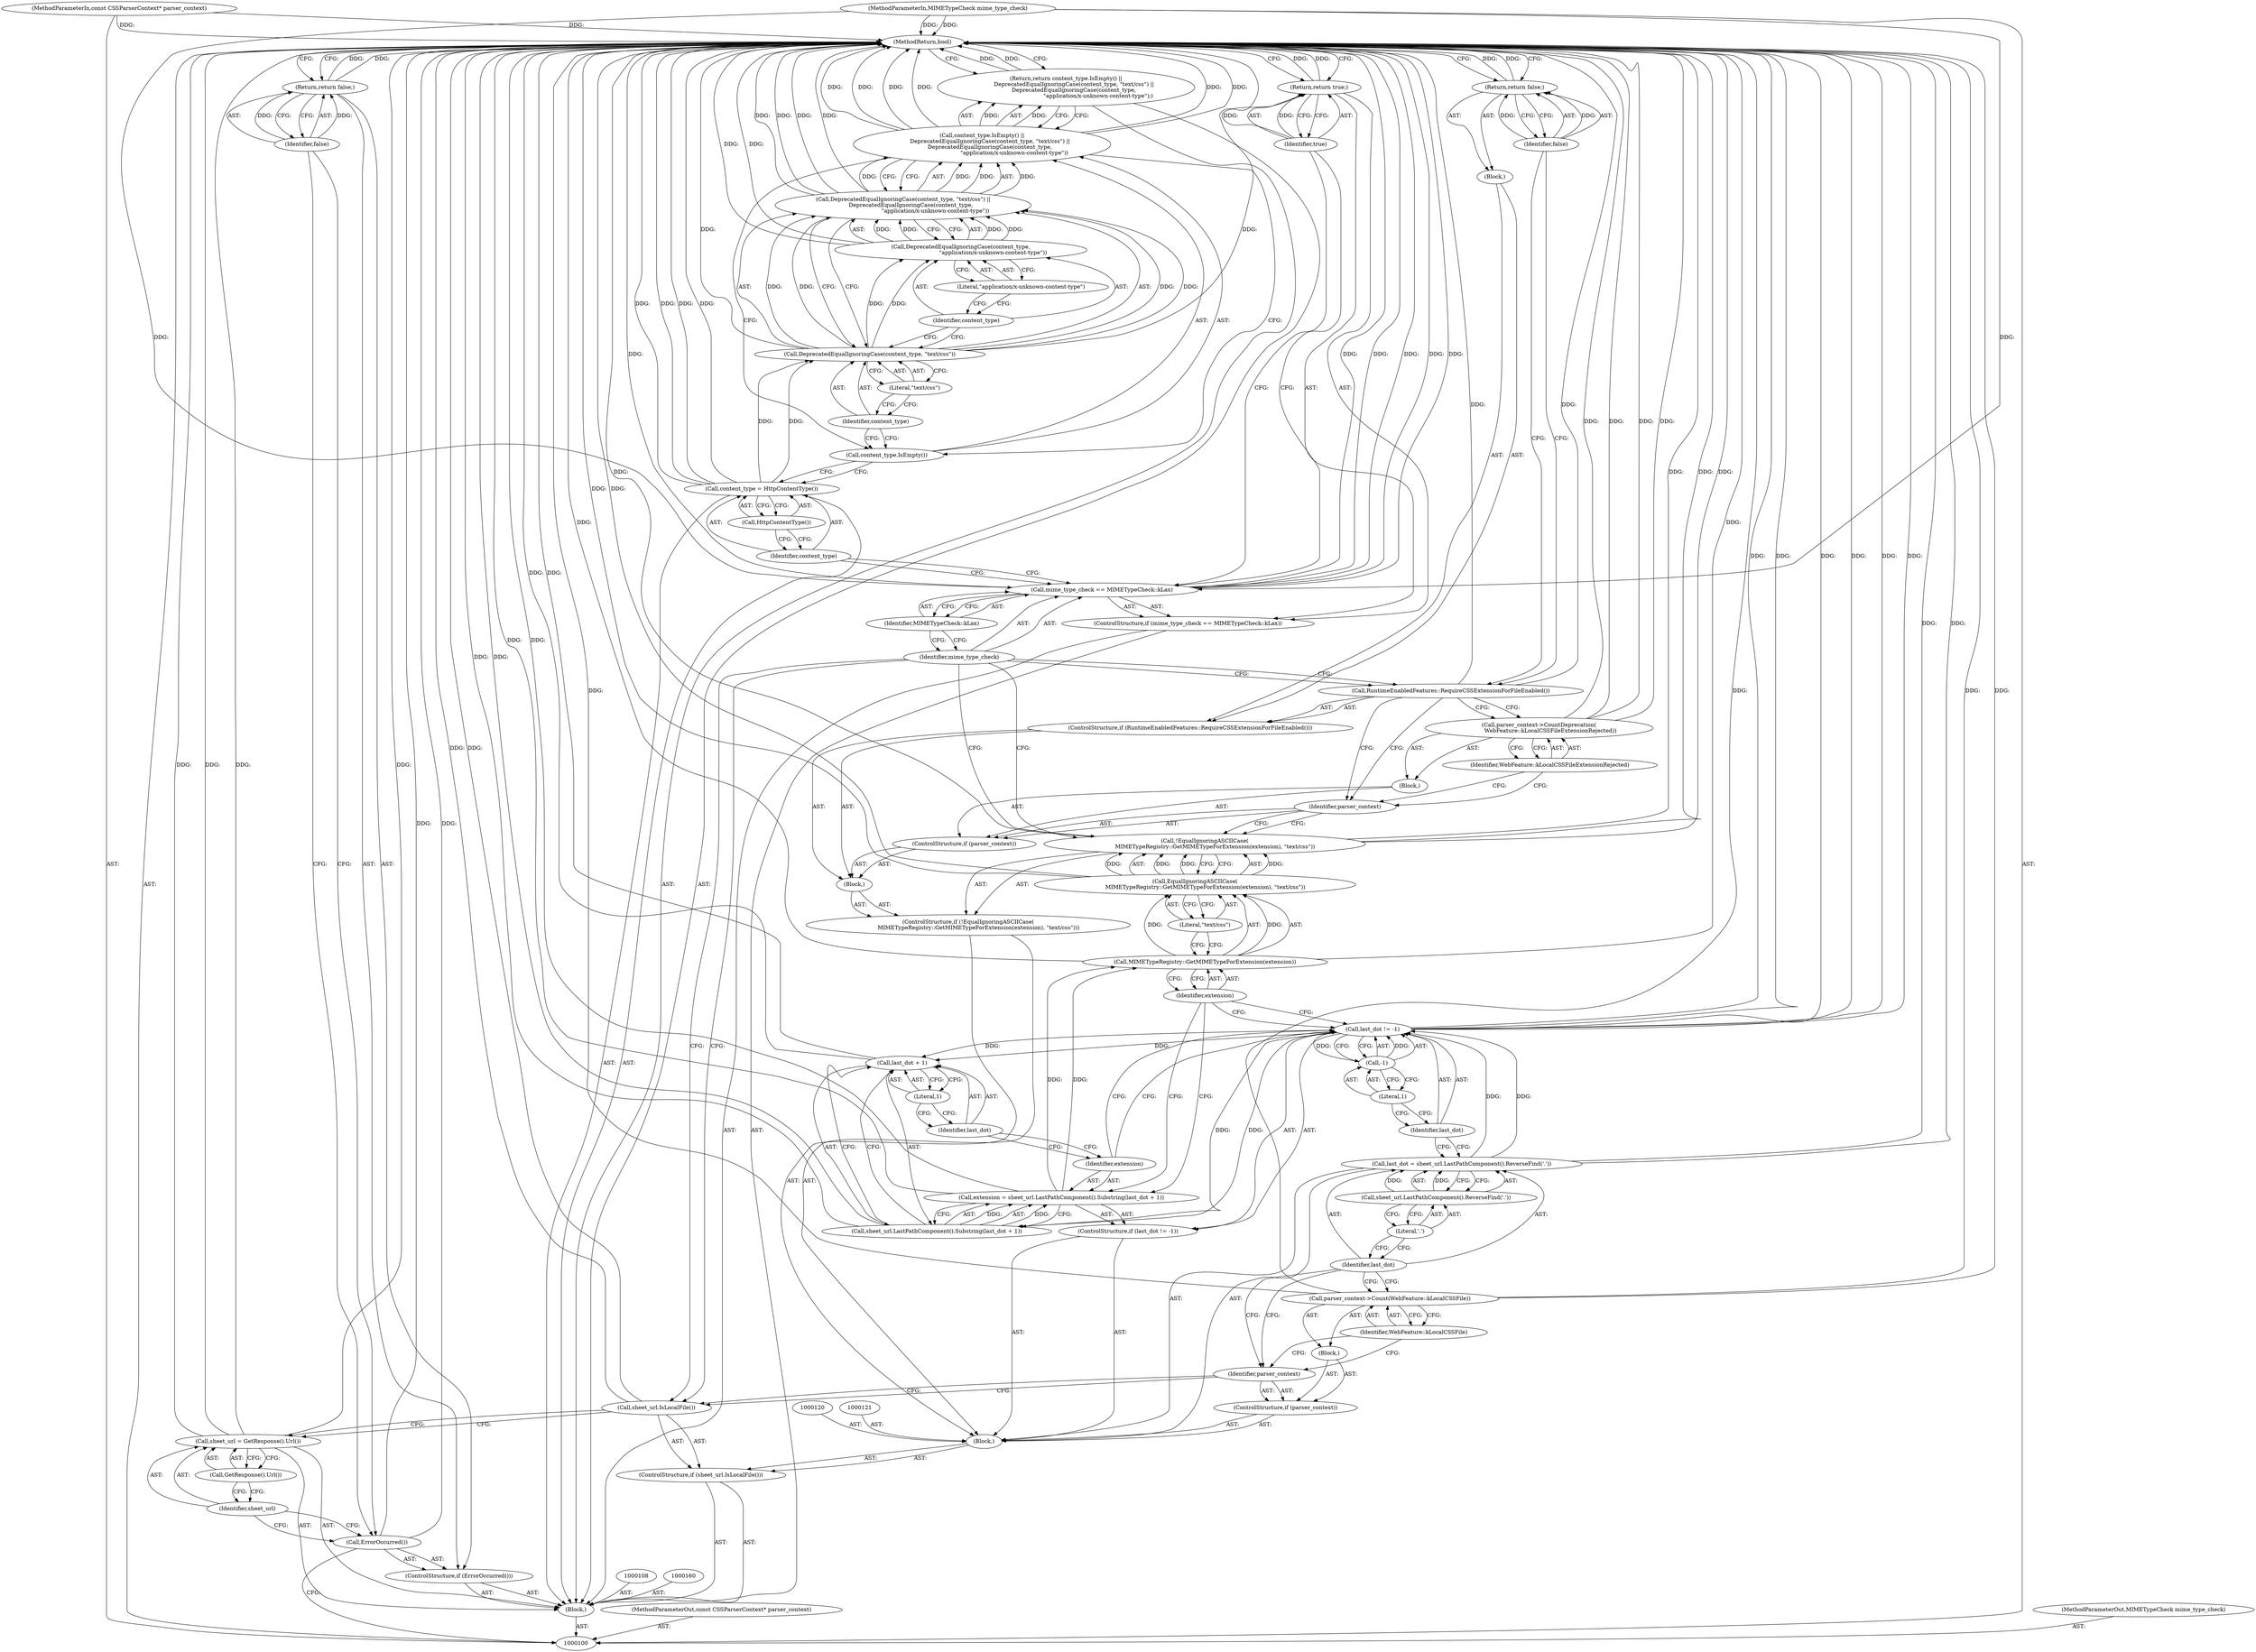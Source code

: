 digraph "1_Chrome_d913f72b4875cf0814fc3f03ad7c00642097c4a4_0" {
"1000174" [label="(MethodReturn,bool)"];
"1000101" [label="(MethodParameterIn,const CSSParserContext* parser_context)"];
"1000268" [label="(MethodParameterOut,const CSSParserContext* parser_context)"];
"1000124" [label="(Call,sheet_url.LastPathComponent().ReverseFind('.'))"];
"1000114" [label="(Block,)"];
"1000125" [label="(Literal,'.')"];
"1000122" [label="(Call,last_dot = sheet_url.LastPathComponent().ReverseFind('.'))"];
"1000123" [label="(Identifier,last_dot)"];
"1000129" [label="(Call,-1)"];
"1000130" [label="(Literal,1)"];
"1000126" [label="(ControlStructure,if (last_dot != -1))"];
"1000127" [label="(Call,last_dot != -1)"];
"1000128" [label="(Identifier,last_dot)"];
"1000133" [label="(Call,sheet_url.LastPathComponent().Substring(last_dot + 1))"];
"1000134" [label="(Call,last_dot + 1)"];
"1000135" [label="(Identifier,last_dot)"];
"1000131" [label="(Call,extension = sheet_url.LastPathComponent().Substring(last_dot + 1))"];
"1000132" [label="(Identifier,extension)"];
"1000136" [label="(Literal,1)"];
"1000137" [label="(ControlStructure,if (!EqualIgnoringASCIICase(\n            MIMETypeRegistry::GetMIMETypeForExtension(extension), \"text/css\")))"];
"1000138" [label="(Call,!EqualIgnoringASCIICase(\n            MIMETypeRegistry::GetMIMETypeForExtension(extension), \"text/css\"))"];
"1000139" [label="(Call,EqualIgnoringASCIICase(\n            MIMETypeRegistry::GetMIMETypeForExtension(extension), \"text/css\"))"];
"1000140" [label="(Call,MIMETypeRegistry::GetMIMETypeForExtension(extension))"];
"1000141" [label="(Identifier,extension)"];
"1000142" [label="(Literal,\"text/css\")"];
"1000143" [label="(Block,)"];
"1000145" [label="(Identifier,parser_context)"];
"1000146" [label="(Block,)"];
"1000144" [label="(ControlStructure,if (parser_context))"];
"1000147" [label="(Call,parser_context->CountDeprecation(\n             WebFeature::kLocalCSSFileExtensionRejected))"];
"1000148" [label="(Identifier,WebFeature::kLocalCSSFileExtensionRejected)"];
"1000102" [label="(MethodParameterIn,MIMETypeCheck mime_type_check)"];
"1000269" [label="(MethodParameterOut,MIMETypeCheck mime_type_check)"];
"1000103" [label="(Block,)"];
"1000150" [label="(Call,RuntimeEnabledFeatures::RequireCSSExtensionForFileEnabled())"];
"1000149" [label="(ControlStructure,if (RuntimeEnabledFeatures::RequireCSSExtensionForFileEnabled()))"];
"1000151" [label="(Block,)"];
"1000153" [label="(Identifier,false)"];
"1000152" [label="(Return,return false;)"];
"1000154" [label="(ControlStructure,if (mime_type_check == MIMETypeCheck::kLax))"];
"1000157" [label="(Identifier,MIMETypeCheck::kLax)"];
"1000155" [label="(Call,mime_type_check == MIMETypeCheck::kLax)"];
"1000156" [label="(Identifier,mime_type_check)"];
"1000159" [label="(Identifier,true)"];
"1000158" [label="(Return,return true;)"];
"1000161" [label="(Call,content_type = HttpContentType())"];
"1000162" [label="(Identifier,content_type)"];
"1000163" [label="(Call,HttpContentType())"];
"1000104" [label="(ControlStructure,if (ErrorOccurred()))"];
"1000105" [label="(Call,ErrorOccurred())"];
"1000164" [label="(Return,return content_type.IsEmpty() ||\n         DeprecatedEqualIgnoringCase(content_type, \"text/css\") ||\n         DeprecatedEqualIgnoringCase(content_type,\n                                     \"application/x-unknown-content-type\");)"];
"1000165" [label="(Call,content_type.IsEmpty() ||\n         DeprecatedEqualIgnoringCase(content_type, \"text/css\") ||\n         DeprecatedEqualIgnoringCase(content_type,\n                                     \"application/x-unknown-content-type\"))"];
"1000166" [label="(Call,content_type.IsEmpty())"];
"1000169" [label="(Identifier,content_type)"];
"1000170" [label="(Literal,\"text/css\")"];
"1000167" [label="(Call,DeprecatedEqualIgnoringCase(content_type, \"text/css\") ||\n         DeprecatedEqualIgnoringCase(content_type,\n                                     \"application/x-unknown-content-type\"))"];
"1000168" [label="(Call,DeprecatedEqualIgnoringCase(content_type, \"text/css\"))"];
"1000172" [label="(Identifier,content_type)"];
"1000171" [label="(Call,DeprecatedEqualIgnoringCase(content_type,\n                                     \"application/x-unknown-content-type\"))"];
"1000173" [label="(Literal,\"application/x-unknown-content-type\")"];
"1000107" [label="(Identifier,false)"];
"1000106" [label="(Return,return false;)"];
"1000111" [label="(Call,GetResponse().Url())"];
"1000109" [label="(Call,sheet_url = GetResponse().Url())"];
"1000110" [label="(Identifier,sheet_url)"];
"1000112" [label="(ControlStructure,if (sheet_url.IsLocalFile()))"];
"1000113" [label="(Call,sheet_url.IsLocalFile())"];
"1000117" [label="(Block,)"];
"1000115" [label="(ControlStructure,if (parser_context))"];
"1000116" [label="(Identifier,parser_context)"];
"1000119" [label="(Identifier,WebFeature::kLocalCSSFile)"];
"1000118" [label="(Call,parser_context->Count(WebFeature::kLocalCSSFile))"];
"1000174" -> "1000100"  [label="AST: "];
"1000174" -> "1000106"  [label="CFG: "];
"1000174" -> "1000152"  [label="CFG: "];
"1000174" -> "1000158"  [label="CFG: "];
"1000174" -> "1000164"  [label="CFG: "];
"1000152" -> "1000174"  [label="DDG: "];
"1000158" -> "1000174"  [label="DDG: "];
"1000106" -> "1000174"  [label="DDG: "];
"1000164" -> "1000174"  [label="DDG: "];
"1000167" -> "1000174"  [label="DDG: "];
"1000167" -> "1000174"  [label="DDG: "];
"1000171" -> "1000174"  [label="DDG: "];
"1000168" -> "1000174"  [label="DDG: "];
"1000155" -> "1000174"  [label="DDG: "];
"1000155" -> "1000174"  [label="DDG: "];
"1000155" -> "1000174"  [label="DDG: "];
"1000105" -> "1000174"  [label="DDG: "];
"1000147" -> "1000174"  [label="DDG: "];
"1000147" -> "1000174"  [label="DDG: "];
"1000127" -> "1000174"  [label="DDG: "];
"1000127" -> "1000174"  [label="DDG: "];
"1000127" -> "1000174"  [label="DDG: "];
"1000118" -> "1000174"  [label="DDG: "];
"1000118" -> "1000174"  [label="DDG: "];
"1000150" -> "1000174"  [label="DDG: "];
"1000140" -> "1000174"  [label="DDG: "];
"1000138" -> "1000174"  [label="DDG: "];
"1000138" -> "1000174"  [label="DDG: "];
"1000165" -> "1000174"  [label="DDG: "];
"1000165" -> "1000174"  [label="DDG: "];
"1000165" -> "1000174"  [label="DDG: "];
"1000139" -> "1000174"  [label="DDG: "];
"1000133" -> "1000174"  [label="DDG: "];
"1000131" -> "1000174"  [label="DDG: "];
"1000102" -> "1000174"  [label="DDG: "];
"1000134" -> "1000174"  [label="DDG: "];
"1000113" -> "1000174"  [label="DDG: "];
"1000101" -> "1000174"  [label="DDG: "];
"1000109" -> "1000174"  [label="DDG: "];
"1000109" -> "1000174"  [label="DDG: "];
"1000161" -> "1000174"  [label="DDG: "];
"1000161" -> "1000174"  [label="DDG: "];
"1000122" -> "1000174"  [label="DDG: "];
"1000101" -> "1000100"  [label="AST: "];
"1000101" -> "1000174"  [label="DDG: "];
"1000268" -> "1000100"  [label="AST: "];
"1000124" -> "1000122"  [label="AST: "];
"1000124" -> "1000125"  [label="CFG: "];
"1000125" -> "1000124"  [label="AST: "];
"1000122" -> "1000124"  [label="CFG: "];
"1000124" -> "1000122"  [label="DDG: "];
"1000114" -> "1000112"  [label="AST: "];
"1000115" -> "1000114"  [label="AST: "];
"1000120" -> "1000114"  [label="AST: "];
"1000121" -> "1000114"  [label="AST: "];
"1000122" -> "1000114"  [label="AST: "];
"1000126" -> "1000114"  [label="AST: "];
"1000137" -> "1000114"  [label="AST: "];
"1000125" -> "1000124"  [label="AST: "];
"1000125" -> "1000123"  [label="CFG: "];
"1000124" -> "1000125"  [label="CFG: "];
"1000122" -> "1000114"  [label="AST: "];
"1000122" -> "1000124"  [label="CFG: "];
"1000123" -> "1000122"  [label="AST: "];
"1000124" -> "1000122"  [label="AST: "];
"1000128" -> "1000122"  [label="CFG: "];
"1000122" -> "1000174"  [label="DDG: "];
"1000124" -> "1000122"  [label="DDG: "];
"1000122" -> "1000127"  [label="DDG: "];
"1000123" -> "1000122"  [label="AST: "];
"1000123" -> "1000118"  [label="CFG: "];
"1000123" -> "1000116"  [label="CFG: "];
"1000125" -> "1000123"  [label="CFG: "];
"1000129" -> "1000127"  [label="AST: "];
"1000129" -> "1000130"  [label="CFG: "];
"1000130" -> "1000129"  [label="AST: "];
"1000127" -> "1000129"  [label="CFG: "];
"1000129" -> "1000127"  [label="DDG: "];
"1000130" -> "1000129"  [label="AST: "];
"1000130" -> "1000128"  [label="CFG: "];
"1000129" -> "1000130"  [label="CFG: "];
"1000126" -> "1000114"  [label="AST: "];
"1000127" -> "1000126"  [label="AST: "];
"1000131" -> "1000126"  [label="AST: "];
"1000127" -> "1000126"  [label="AST: "];
"1000127" -> "1000129"  [label="CFG: "];
"1000128" -> "1000127"  [label="AST: "];
"1000129" -> "1000127"  [label="AST: "];
"1000132" -> "1000127"  [label="CFG: "];
"1000141" -> "1000127"  [label="CFG: "];
"1000127" -> "1000174"  [label="DDG: "];
"1000127" -> "1000174"  [label="DDG: "];
"1000127" -> "1000174"  [label="DDG: "];
"1000122" -> "1000127"  [label="DDG: "];
"1000129" -> "1000127"  [label="DDG: "];
"1000127" -> "1000133"  [label="DDG: "];
"1000127" -> "1000134"  [label="DDG: "];
"1000128" -> "1000127"  [label="AST: "];
"1000128" -> "1000122"  [label="CFG: "];
"1000130" -> "1000128"  [label="CFG: "];
"1000133" -> "1000131"  [label="AST: "];
"1000133" -> "1000134"  [label="CFG: "];
"1000134" -> "1000133"  [label="AST: "];
"1000131" -> "1000133"  [label="CFG: "];
"1000133" -> "1000174"  [label="DDG: "];
"1000133" -> "1000131"  [label="DDG: "];
"1000127" -> "1000133"  [label="DDG: "];
"1000134" -> "1000133"  [label="AST: "];
"1000134" -> "1000136"  [label="CFG: "];
"1000135" -> "1000134"  [label="AST: "];
"1000136" -> "1000134"  [label="AST: "];
"1000133" -> "1000134"  [label="CFG: "];
"1000134" -> "1000174"  [label="DDG: "];
"1000127" -> "1000134"  [label="DDG: "];
"1000135" -> "1000134"  [label="AST: "];
"1000135" -> "1000132"  [label="CFG: "];
"1000136" -> "1000135"  [label="CFG: "];
"1000131" -> "1000126"  [label="AST: "];
"1000131" -> "1000133"  [label="CFG: "];
"1000132" -> "1000131"  [label="AST: "];
"1000133" -> "1000131"  [label="AST: "];
"1000141" -> "1000131"  [label="CFG: "];
"1000131" -> "1000174"  [label="DDG: "];
"1000133" -> "1000131"  [label="DDG: "];
"1000131" -> "1000140"  [label="DDG: "];
"1000132" -> "1000131"  [label="AST: "];
"1000132" -> "1000127"  [label="CFG: "];
"1000135" -> "1000132"  [label="CFG: "];
"1000136" -> "1000134"  [label="AST: "];
"1000136" -> "1000135"  [label="CFG: "];
"1000134" -> "1000136"  [label="CFG: "];
"1000137" -> "1000114"  [label="AST: "];
"1000138" -> "1000137"  [label="AST: "];
"1000143" -> "1000137"  [label="AST: "];
"1000138" -> "1000137"  [label="AST: "];
"1000138" -> "1000139"  [label="CFG: "];
"1000139" -> "1000138"  [label="AST: "];
"1000145" -> "1000138"  [label="CFG: "];
"1000156" -> "1000138"  [label="CFG: "];
"1000138" -> "1000174"  [label="DDG: "];
"1000138" -> "1000174"  [label="DDG: "];
"1000139" -> "1000138"  [label="DDG: "];
"1000139" -> "1000138"  [label="DDG: "];
"1000139" -> "1000138"  [label="AST: "];
"1000139" -> "1000142"  [label="CFG: "];
"1000140" -> "1000139"  [label="AST: "];
"1000142" -> "1000139"  [label="AST: "];
"1000138" -> "1000139"  [label="CFG: "];
"1000139" -> "1000174"  [label="DDG: "];
"1000139" -> "1000138"  [label="DDG: "];
"1000139" -> "1000138"  [label="DDG: "];
"1000140" -> "1000139"  [label="DDG: "];
"1000140" -> "1000139"  [label="AST: "];
"1000140" -> "1000141"  [label="CFG: "];
"1000141" -> "1000140"  [label="AST: "];
"1000142" -> "1000140"  [label="CFG: "];
"1000140" -> "1000174"  [label="DDG: "];
"1000140" -> "1000139"  [label="DDG: "];
"1000131" -> "1000140"  [label="DDG: "];
"1000141" -> "1000140"  [label="AST: "];
"1000141" -> "1000131"  [label="CFG: "];
"1000141" -> "1000127"  [label="CFG: "];
"1000140" -> "1000141"  [label="CFG: "];
"1000142" -> "1000139"  [label="AST: "];
"1000142" -> "1000140"  [label="CFG: "];
"1000139" -> "1000142"  [label="CFG: "];
"1000143" -> "1000137"  [label="AST: "];
"1000144" -> "1000143"  [label="AST: "];
"1000149" -> "1000143"  [label="AST: "];
"1000145" -> "1000144"  [label="AST: "];
"1000145" -> "1000138"  [label="CFG: "];
"1000148" -> "1000145"  [label="CFG: "];
"1000150" -> "1000145"  [label="CFG: "];
"1000146" -> "1000144"  [label="AST: "];
"1000147" -> "1000146"  [label="AST: "];
"1000144" -> "1000143"  [label="AST: "];
"1000145" -> "1000144"  [label="AST: "];
"1000146" -> "1000144"  [label="AST: "];
"1000147" -> "1000146"  [label="AST: "];
"1000147" -> "1000148"  [label="CFG: "];
"1000148" -> "1000147"  [label="AST: "];
"1000150" -> "1000147"  [label="CFG: "];
"1000147" -> "1000174"  [label="DDG: "];
"1000147" -> "1000174"  [label="DDG: "];
"1000148" -> "1000147"  [label="AST: "];
"1000148" -> "1000145"  [label="CFG: "];
"1000147" -> "1000148"  [label="CFG: "];
"1000102" -> "1000100"  [label="AST: "];
"1000102" -> "1000174"  [label="DDG: "];
"1000102" -> "1000155"  [label="DDG: "];
"1000269" -> "1000100"  [label="AST: "];
"1000103" -> "1000100"  [label="AST: "];
"1000104" -> "1000103"  [label="AST: "];
"1000108" -> "1000103"  [label="AST: "];
"1000109" -> "1000103"  [label="AST: "];
"1000112" -> "1000103"  [label="AST: "];
"1000154" -> "1000103"  [label="AST: "];
"1000160" -> "1000103"  [label="AST: "];
"1000161" -> "1000103"  [label="AST: "];
"1000164" -> "1000103"  [label="AST: "];
"1000150" -> "1000149"  [label="AST: "];
"1000150" -> "1000147"  [label="CFG: "];
"1000150" -> "1000145"  [label="CFG: "];
"1000153" -> "1000150"  [label="CFG: "];
"1000156" -> "1000150"  [label="CFG: "];
"1000150" -> "1000174"  [label="DDG: "];
"1000149" -> "1000143"  [label="AST: "];
"1000150" -> "1000149"  [label="AST: "];
"1000151" -> "1000149"  [label="AST: "];
"1000151" -> "1000149"  [label="AST: "];
"1000152" -> "1000151"  [label="AST: "];
"1000153" -> "1000152"  [label="AST: "];
"1000153" -> "1000150"  [label="CFG: "];
"1000152" -> "1000153"  [label="CFG: "];
"1000153" -> "1000152"  [label="DDG: "];
"1000152" -> "1000151"  [label="AST: "];
"1000152" -> "1000153"  [label="CFG: "];
"1000153" -> "1000152"  [label="AST: "];
"1000174" -> "1000152"  [label="CFG: "];
"1000152" -> "1000174"  [label="DDG: "];
"1000153" -> "1000152"  [label="DDG: "];
"1000154" -> "1000103"  [label="AST: "];
"1000155" -> "1000154"  [label="AST: "];
"1000158" -> "1000154"  [label="AST: "];
"1000157" -> "1000155"  [label="AST: "];
"1000157" -> "1000156"  [label="CFG: "];
"1000155" -> "1000157"  [label="CFG: "];
"1000155" -> "1000154"  [label="AST: "];
"1000155" -> "1000157"  [label="CFG: "];
"1000156" -> "1000155"  [label="AST: "];
"1000157" -> "1000155"  [label="AST: "];
"1000159" -> "1000155"  [label="CFG: "];
"1000162" -> "1000155"  [label="CFG: "];
"1000155" -> "1000174"  [label="DDG: "];
"1000155" -> "1000174"  [label="DDG: "];
"1000155" -> "1000174"  [label="DDG: "];
"1000102" -> "1000155"  [label="DDG: "];
"1000156" -> "1000155"  [label="AST: "];
"1000156" -> "1000150"  [label="CFG: "];
"1000156" -> "1000138"  [label="CFG: "];
"1000156" -> "1000113"  [label="CFG: "];
"1000157" -> "1000156"  [label="CFG: "];
"1000159" -> "1000158"  [label="AST: "];
"1000159" -> "1000155"  [label="CFG: "];
"1000158" -> "1000159"  [label="CFG: "];
"1000159" -> "1000158"  [label="DDG: "];
"1000158" -> "1000154"  [label="AST: "];
"1000158" -> "1000159"  [label="CFG: "];
"1000159" -> "1000158"  [label="AST: "];
"1000174" -> "1000158"  [label="CFG: "];
"1000158" -> "1000174"  [label="DDG: "];
"1000159" -> "1000158"  [label="DDG: "];
"1000161" -> "1000103"  [label="AST: "];
"1000161" -> "1000163"  [label="CFG: "];
"1000162" -> "1000161"  [label="AST: "];
"1000163" -> "1000161"  [label="AST: "];
"1000166" -> "1000161"  [label="CFG: "];
"1000161" -> "1000174"  [label="DDG: "];
"1000161" -> "1000174"  [label="DDG: "];
"1000161" -> "1000168"  [label="DDG: "];
"1000162" -> "1000161"  [label="AST: "];
"1000162" -> "1000155"  [label="CFG: "];
"1000163" -> "1000162"  [label="CFG: "];
"1000163" -> "1000161"  [label="AST: "];
"1000163" -> "1000162"  [label="CFG: "];
"1000161" -> "1000163"  [label="CFG: "];
"1000104" -> "1000103"  [label="AST: "];
"1000105" -> "1000104"  [label="AST: "];
"1000106" -> "1000104"  [label="AST: "];
"1000105" -> "1000104"  [label="AST: "];
"1000105" -> "1000100"  [label="CFG: "];
"1000107" -> "1000105"  [label="CFG: "];
"1000110" -> "1000105"  [label="CFG: "];
"1000105" -> "1000174"  [label="DDG: "];
"1000164" -> "1000103"  [label="AST: "];
"1000164" -> "1000165"  [label="CFG: "];
"1000165" -> "1000164"  [label="AST: "];
"1000174" -> "1000164"  [label="CFG: "];
"1000164" -> "1000174"  [label="DDG: "];
"1000165" -> "1000164"  [label="DDG: "];
"1000165" -> "1000164"  [label="AST: "];
"1000165" -> "1000166"  [label="CFG: "];
"1000165" -> "1000167"  [label="CFG: "];
"1000166" -> "1000165"  [label="AST: "];
"1000167" -> "1000165"  [label="AST: "];
"1000164" -> "1000165"  [label="CFG: "];
"1000165" -> "1000174"  [label="DDG: "];
"1000165" -> "1000174"  [label="DDG: "];
"1000165" -> "1000174"  [label="DDG: "];
"1000165" -> "1000164"  [label="DDG: "];
"1000167" -> "1000165"  [label="DDG: "];
"1000167" -> "1000165"  [label="DDG: "];
"1000166" -> "1000165"  [label="AST: "];
"1000166" -> "1000161"  [label="CFG: "];
"1000169" -> "1000166"  [label="CFG: "];
"1000165" -> "1000166"  [label="CFG: "];
"1000169" -> "1000168"  [label="AST: "];
"1000169" -> "1000166"  [label="CFG: "];
"1000170" -> "1000169"  [label="CFG: "];
"1000170" -> "1000168"  [label="AST: "];
"1000170" -> "1000169"  [label="CFG: "];
"1000168" -> "1000170"  [label="CFG: "];
"1000167" -> "1000165"  [label="AST: "];
"1000167" -> "1000168"  [label="CFG: "];
"1000167" -> "1000171"  [label="CFG: "];
"1000168" -> "1000167"  [label="AST: "];
"1000171" -> "1000167"  [label="AST: "];
"1000165" -> "1000167"  [label="CFG: "];
"1000167" -> "1000174"  [label="DDG: "];
"1000167" -> "1000174"  [label="DDG: "];
"1000167" -> "1000165"  [label="DDG: "];
"1000167" -> "1000165"  [label="DDG: "];
"1000168" -> "1000167"  [label="DDG: "];
"1000168" -> "1000167"  [label="DDG: "];
"1000171" -> "1000167"  [label="DDG: "];
"1000171" -> "1000167"  [label="DDG: "];
"1000168" -> "1000167"  [label="AST: "];
"1000168" -> "1000170"  [label="CFG: "];
"1000169" -> "1000168"  [label="AST: "];
"1000170" -> "1000168"  [label="AST: "];
"1000172" -> "1000168"  [label="CFG: "];
"1000167" -> "1000168"  [label="CFG: "];
"1000168" -> "1000174"  [label="DDG: "];
"1000168" -> "1000167"  [label="DDG: "];
"1000168" -> "1000167"  [label="DDG: "];
"1000161" -> "1000168"  [label="DDG: "];
"1000168" -> "1000171"  [label="DDG: "];
"1000172" -> "1000171"  [label="AST: "];
"1000172" -> "1000168"  [label="CFG: "];
"1000173" -> "1000172"  [label="CFG: "];
"1000171" -> "1000167"  [label="AST: "];
"1000171" -> "1000173"  [label="CFG: "];
"1000172" -> "1000171"  [label="AST: "];
"1000173" -> "1000171"  [label="AST: "];
"1000167" -> "1000171"  [label="CFG: "];
"1000171" -> "1000174"  [label="DDG: "];
"1000171" -> "1000167"  [label="DDG: "];
"1000171" -> "1000167"  [label="DDG: "];
"1000168" -> "1000171"  [label="DDG: "];
"1000173" -> "1000171"  [label="AST: "];
"1000173" -> "1000172"  [label="CFG: "];
"1000171" -> "1000173"  [label="CFG: "];
"1000107" -> "1000106"  [label="AST: "];
"1000107" -> "1000105"  [label="CFG: "];
"1000106" -> "1000107"  [label="CFG: "];
"1000107" -> "1000106"  [label="DDG: "];
"1000106" -> "1000104"  [label="AST: "];
"1000106" -> "1000107"  [label="CFG: "];
"1000107" -> "1000106"  [label="AST: "];
"1000174" -> "1000106"  [label="CFG: "];
"1000106" -> "1000174"  [label="DDG: "];
"1000107" -> "1000106"  [label="DDG: "];
"1000111" -> "1000109"  [label="AST: "];
"1000111" -> "1000110"  [label="CFG: "];
"1000109" -> "1000111"  [label="CFG: "];
"1000109" -> "1000103"  [label="AST: "];
"1000109" -> "1000111"  [label="CFG: "];
"1000110" -> "1000109"  [label="AST: "];
"1000111" -> "1000109"  [label="AST: "];
"1000113" -> "1000109"  [label="CFG: "];
"1000109" -> "1000174"  [label="DDG: "];
"1000109" -> "1000174"  [label="DDG: "];
"1000110" -> "1000109"  [label="AST: "];
"1000110" -> "1000105"  [label="CFG: "];
"1000111" -> "1000110"  [label="CFG: "];
"1000112" -> "1000103"  [label="AST: "];
"1000113" -> "1000112"  [label="AST: "];
"1000114" -> "1000112"  [label="AST: "];
"1000113" -> "1000112"  [label="AST: "];
"1000113" -> "1000109"  [label="CFG: "];
"1000116" -> "1000113"  [label="CFG: "];
"1000156" -> "1000113"  [label="CFG: "];
"1000113" -> "1000174"  [label="DDG: "];
"1000117" -> "1000115"  [label="AST: "];
"1000118" -> "1000117"  [label="AST: "];
"1000115" -> "1000114"  [label="AST: "];
"1000116" -> "1000115"  [label="AST: "];
"1000117" -> "1000115"  [label="AST: "];
"1000116" -> "1000115"  [label="AST: "];
"1000116" -> "1000113"  [label="CFG: "];
"1000119" -> "1000116"  [label="CFG: "];
"1000123" -> "1000116"  [label="CFG: "];
"1000119" -> "1000118"  [label="AST: "];
"1000119" -> "1000116"  [label="CFG: "];
"1000118" -> "1000119"  [label="CFG: "];
"1000118" -> "1000117"  [label="AST: "];
"1000118" -> "1000119"  [label="CFG: "];
"1000119" -> "1000118"  [label="AST: "];
"1000123" -> "1000118"  [label="CFG: "];
"1000118" -> "1000174"  [label="DDG: "];
"1000118" -> "1000174"  [label="DDG: "];
}
